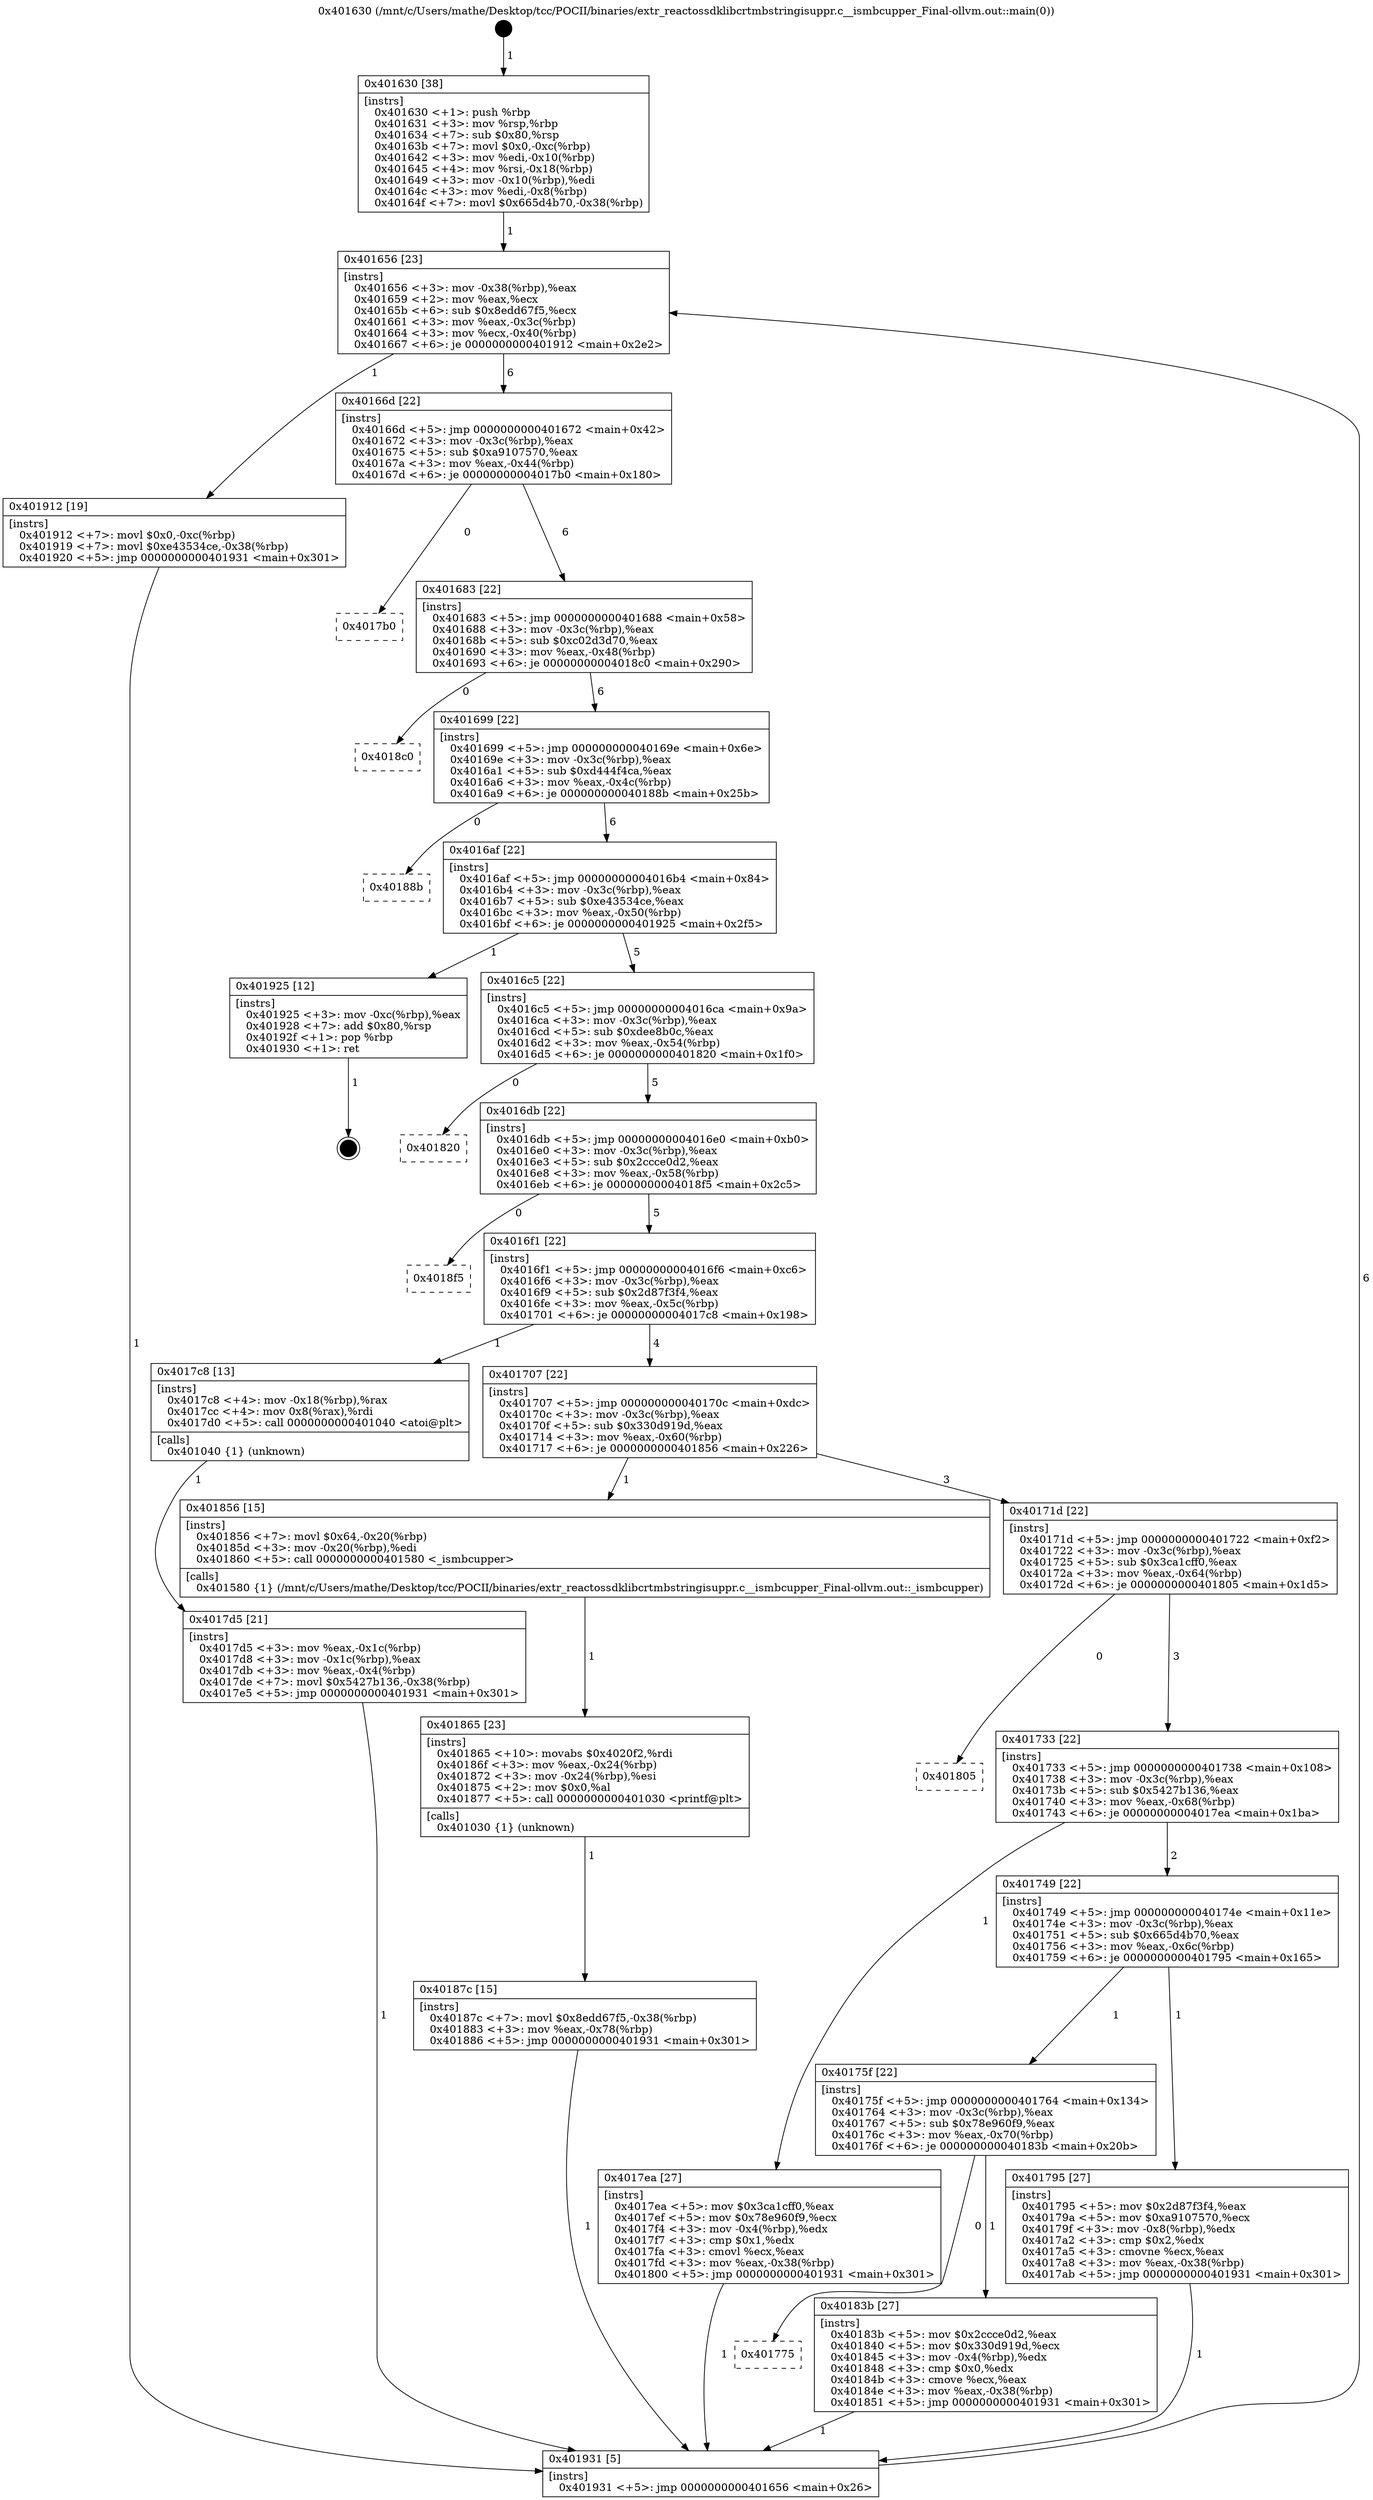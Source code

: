 digraph "0x401630" {
  label = "0x401630 (/mnt/c/Users/mathe/Desktop/tcc/POCII/binaries/extr_reactossdklibcrtmbstringisuppr.c__ismbcupper_Final-ollvm.out::main(0))"
  labelloc = "t"
  node[shape=record]

  Entry [label="",width=0.3,height=0.3,shape=circle,fillcolor=black,style=filled]
  "0x401656" [label="{
     0x401656 [23]\l
     | [instrs]\l
     &nbsp;&nbsp;0x401656 \<+3\>: mov -0x38(%rbp),%eax\l
     &nbsp;&nbsp;0x401659 \<+2\>: mov %eax,%ecx\l
     &nbsp;&nbsp;0x40165b \<+6\>: sub $0x8edd67f5,%ecx\l
     &nbsp;&nbsp;0x401661 \<+3\>: mov %eax,-0x3c(%rbp)\l
     &nbsp;&nbsp;0x401664 \<+3\>: mov %ecx,-0x40(%rbp)\l
     &nbsp;&nbsp;0x401667 \<+6\>: je 0000000000401912 \<main+0x2e2\>\l
  }"]
  "0x401912" [label="{
     0x401912 [19]\l
     | [instrs]\l
     &nbsp;&nbsp;0x401912 \<+7\>: movl $0x0,-0xc(%rbp)\l
     &nbsp;&nbsp;0x401919 \<+7\>: movl $0xe43534ce,-0x38(%rbp)\l
     &nbsp;&nbsp;0x401920 \<+5\>: jmp 0000000000401931 \<main+0x301\>\l
  }"]
  "0x40166d" [label="{
     0x40166d [22]\l
     | [instrs]\l
     &nbsp;&nbsp;0x40166d \<+5\>: jmp 0000000000401672 \<main+0x42\>\l
     &nbsp;&nbsp;0x401672 \<+3\>: mov -0x3c(%rbp),%eax\l
     &nbsp;&nbsp;0x401675 \<+5\>: sub $0xa9107570,%eax\l
     &nbsp;&nbsp;0x40167a \<+3\>: mov %eax,-0x44(%rbp)\l
     &nbsp;&nbsp;0x40167d \<+6\>: je 00000000004017b0 \<main+0x180\>\l
  }"]
  Exit [label="",width=0.3,height=0.3,shape=circle,fillcolor=black,style=filled,peripheries=2]
  "0x4017b0" [label="{
     0x4017b0\l
  }", style=dashed]
  "0x401683" [label="{
     0x401683 [22]\l
     | [instrs]\l
     &nbsp;&nbsp;0x401683 \<+5\>: jmp 0000000000401688 \<main+0x58\>\l
     &nbsp;&nbsp;0x401688 \<+3\>: mov -0x3c(%rbp),%eax\l
     &nbsp;&nbsp;0x40168b \<+5\>: sub $0xc02d3d70,%eax\l
     &nbsp;&nbsp;0x401690 \<+3\>: mov %eax,-0x48(%rbp)\l
     &nbsp;&nbsp;0x401693 \<+6\>: je 00000000004018c0 \<main+0x290\>\l
  }"]
  "0x40187c" [label="{
     0x40187c [15]\l
     | [instrs]\l
     &nbsp;&nbsp;0x40187c \<+7\>: movl $0x8edd67f5,-0x38(%rbp)\l
     &nbsp;&nbsp;0x401883 \<+3\>: mov %eax,-0x78(%rbp)\l
     &nbsp;&nbsp;0x401886 \<+5\>: jmp 0000000000401931 \<main+0x301\>\l
  }"]
  "0x4018c0" [label="{
     0x4018c0\l
  }", style=dashed]
  "0x401699" [label="{
     0x401699 [22]\l
     | [instrs]\l
     &nbsp;&nbsp;0x401699 \<+5\>: jmp 000000000040169e \<main+0x6e\>\l
     &nbsp;&nbsp;0x40169e \<+3\>: mov -0x3c(%rbp),%eax\l
     &nbsp;&nbsp;0x4016a1 \<+5\>: sub $0xd444f4ca,%eax\l
     &nbsp;&nbsp;0x4016a6 \<+3\>: mov %eax,-0x4c(%rbp)\l
     &nbsp;&nbsp;0x4016a9 \<+6\>: je 000000000040188b \<main+0x25b\>\l
  }"]
  "0x401865" [label="{
     0x401865 [23]\l
     | [instrs]\l
     &nbsp;&nbsp;0x401865 \<+10\>: movabs $0x4020f2,%rdi\l
     &nbsp;&nbsp;0x40186f \<+3\>: mov %eax,-0x24(%rbp)\l
     &nbsp;&nbsp;0x401872 \<+3\>: mov -0x24(%rbp),%esi\l
     &nbsp;&nbsp;0x401875 \<+2\>: mov $0x0,%al\l
     &nbsp;&nbsp;0x401877 \<+5\>: call 0000000000401030 \<printf@plt\>\l
     | [calls]\l
     &nbsp;&nbsp;0x401030 \{1\} (unknown)\l
  }"]
  "0x40188b" [label="{
     0x40188b\l
  }", style=dashed]
  "0x4016af" [label="{
     0x4016af [22]\l
     | [instrs]\l
     &nbsp;&nbsp;0x4016af \<+5\>: jmp 00000000004016b4 \<main+0x84\>\l
     &nbsp;&nbsp;0x4016b4 \<+3\>: mov -0x3c(%rbp),%eax\l
     &nbsp;&nbsp;0x4016b7 \<+5\>: sub $0xe43534ce,%eax\l
     &nbsp;&nbsp;0x4016bc \<+3\>: mov %eax,-0x50(%rbp)\l
     &nbsp;&nbsp;0x4016bf \<+6\>: je 0000000000401925 \<main+0x2f5\>\l
  }"]
  "0x401775" [label="{
     0x401775\l
  }", style=dashed]
  "0x401925" [label="{
     0x401925 [12]\l
     | [instrs]\l
     &nbsp;&nbsp;0x401925 \<+3\>: mov -0xc(%rbp),%eax\l
     &nbsp;&nbsp;0x401928 \<+7\>: add $0x80,%rsp\l
     &nbsp;&nbsp;0x40192f \<+1\>: pop %rbp\l
     &nbsp;&nbsp;0x401930 \<+1\>: ret\l
  }"]
  "0x4016c5" [label="{
     0x4016c5 [22]\l
     | [instrs]\l
     &nbsp;&nbsp;0x4016c5 \<+5\>: jmp 00000000004016ca \<main+0x9a\>\l
     &nbsp;&nbsp;0x4016ca \<+3\>: mov -0x3c(%rbp),%eax\l
     &nbsp;&nbsp;0x4016cd \<+5\>: sub $0xdee8b0c,%eax\l
     &nbsp;&nbsp;0x4016d2 \<+3\>: mov %eax,-0x54(%rbp)\l
     &nbsp;&nbsp;0x4016d5 \<+6\>: je 0000000000401820 \<main+0x1f0\>\l
  }"]
  "0x40183b" [label="{
     0x40183b [27]\l
     | [instrs]\l
     &nbsp;&nbsp;0x40183b \<+5\>: mov $0x2ccce0d2,%eax\l
     &nbsp;&nbsp;0x401840 \<+5\>: mov $0x330d919d,%ecx\l
     &nbsp;&nbsp;0x401845 \<+3\>: mov -0x4(%rbp),%edx\l
     &nbsp;&nbsp;0x401848 \<+3\>: cmp $0x0,%edx\l
     &nbsp;&nbsp;0x40184b \<+3\>: cmove %ecx,%eax\l
     &nbsp;&nbsp;0x40184e \<+3\>: mov %eax,-0x38(%rbp)\l
     &nbsp;&nbsp;0x401851 \<+5\>: jmp 0000000000401931 \<main+0x301\>\l
  }"]
  "0x401820" [label="{
     0x401820\l
  }", style=dashed]
  "0x4016db" [label="{
     0x4016db [22]\l
     | [instrs]\l
     &nbsp;&nbsp;0x4016db \<+5\>: jmp 00000000004016e0 \<main+0xb0\>\l
     &nbsp;&nbsp;0x4016e0 \<+3\>: mov -0x3c(%rbp),%eax\l
     &nbsp;&nbsp;0x4016e3 \<+5\>: sub $0x2ccce0d2,%eax\l
     &nbsp;&nbsp;0x4016e8 \<+3\>: mov %eax,-0x58(%rbp)\l
     &nbsp;&nbsp;0x4016eb \<+6\>: je 00000000004018f5 \<main+0x2c5\>\l
  }"]
  "0x4017d5" [label="{
     0x4017d5 [21]\l
     | [instrs]\l
     &nbsp;&nbsp;0x4017d5 \<+3\>: mov %eax,-0x1c(%rbp)\l
     &nbsp;&nbsp;0x4017d8 \<+3\>: mov -0x1c(%rbp),%eax\l
     &nbsp;&nbsp;0x4017db \<+3\>: mov %eax,-0x4(%rbp)\l
     &nbsp;&nbsp;0x4017de \<+7\>: movl $0x5427b136,-0x38(%rbp)\l
     &nbsp;&nbsp;0x4017e5 \<+5\>: jmp 0000000000401931 \<main+0x301\>\l
  }"]
  "0x4018f5" [label="{
     0x4018f5\l
  }", style=dashed]
  "0x4016f1" [label="{
     0x4016f1 [22]\l
     | [instrs]\l
     &nbsp;&nbsp;0x4016f1 \<+5\>: jmp 00000000004016f6 \<main+0xc6\>\l
     &nbsp;&nbsp;0x4016f6 \<+3\>: mov -0x3c(%rbp),%eax\l
     &nbsp;&nbsp;0x4016f9 \<+5\>: sub $0x2d87f3f4,%eax\l
     &nbsp;&nbsp;0x4016fe \<+3\>: mov %eax,-0x5c(%rbp)\l
     &nbsp;&nbsp;0x401701 \<+6\>: je 00000000004017c8 \<main+0x198\>\l
  }"]
  "0x401630" [label="{
     0x401630 [38]\l
     | [instrs]\l
     &nbsp;&nbsp;0x401630 \<+1\>: push %rbp\l
     &nbsp;&nbsp;0x401631 \<+3\>: mov %rsp,%rbp\l
     &nbsp;&nbsp;0x401634 \<+7\>: sub $0x80,%rsp\l
     &nbsp;&nbsp;0x40163b \<+7\>: movl $0x0,-0xc(%rbp)\l
     &nbsp;&nbsp;0x401642 \<+3\>: mov %edi,-0x10(%rbp)\l
     &nbsp;&nbsp;0x401645 \<+4\>: mov %rsi,-0x18(%rbp)\l
     &nbsp;&nbsp;0x401649 \<+3\>: mov -0x10(%rbp),%edi\l
     &nbsp;&nbsp;0x40164c \<+3\>: mov %edi,-0x8(%rbp)\l
     &nbsp;&nbsp;0x40164f \<+7\>: movl $0x665d4b70,-0x38(%rbp)\l
  }"]
  "0x4017c8" [label="{
     0x4017c8 [13]\l
     | [instrs]\l
     &nbsp;&nbsp;0x4017c8 \<+4\>: mov -0x18(%rbp),%rax\l
     &nbsp;&nbsp;0x4017cc \<+4\>: mov 0x8(%rax),%rdi\l
     &nbsp;&nbsp;0x4017d0 \<+5\>: call 0000000000401040 \<atoi@plt\>\l
     | [calls]\l
     &nbsp;&nbsp;0x401040 \{1\} (unknown)\l
  }"]
  "0x401707" [label="{
     0x401707 [22]\l
     | [instrs]\l
     &nbsp;&nbsp;0x401707 \<+5\>: jmp 000000000040170c \<main+0xdc\>\l
     &nbsp;&nbsp;0x40170c \<+3\>: mov -0x3c(%rbp),%eax\l
     &nbsp;&nbsp;0x40170f \<+5\>: sub $0x330d919d,%eax\l
     &nbsp;&nbsp;0x401714 \<+3\>: mov %eax,-0x60(%rbp)\l
     &nbsp;&nbsp;0x401717 \<+6\>: je 0000000000401856 \<main+0x226\>\l
  }"]
  "0x401931" [label="{
     0x401931 [5]\l
     | [instrs]\l
     &nbsp;&nbsp;0x401931 \<+5\>: jmp 0000000000401656 \<main+0x26\>\l
  }"]
  "0x401856" [label="{
     0x401856 [15]\l
     | [instrs]\l
     &nbsp;&nbsp;0x401856 \<+7\>: movl $0x64,-0x20(%rbp)\l
     &nbsp;&nbsp;0x40185d \<+3\>: mov -0x20(%rbp),%edi\l
     &nbsp;&nbsp;0x401860 \<+5\>: call 0000000000401580 \<_ismbcupper\>\l
     | [calls]\l
     &nbsp;&nbsp;0x401580 \{1\} (/mnt/c/Users/mathe/Desktop/tcc/POCII/binaries/extr_reactossdklibcrtmbstringisuppr.c__ismbcupper_Final-ollvm.out::_ismbcupper)\l
  }"]
  "0x40171d" [label="{
     0x40171d [22]\l
     | [instrs]\l
     &nbsp;&nbsp;0x40171d \<+5\>: jmp 0000000000401722 \<main+0xf2\>\l
     &nbsp;&nbsp;0x401722 \<+3\>: mov -0x3c(%rbp),%eax\l
     &nbsp;&nbsp;0x401725 \<+5\>: sub $0x3ca1cff0,%eax\l
     &nbsp;&nbsp;0x40172a \<+3\>: mov %eax,-0x64(%rbp)\l
     &nbsp;&nbsp;0x40172d \<+6\>: je 0000000000401805 \<main+0x1d5\>\l
  }"]
  "0x40175f" [label="{
     0x40175f [22]\l
     | [instrs]\l
     &nbsp;&nbsp;0x40175f \<+5\>: jmp 0000000000401764 \<main+0x134\>\l
     &nbsp;&nbsp;0x401764 \<+3\>: mov -0x3c(%rbp),%eax\l
     &nbsp;&nbsp;0x401767 \<+5\>: sub $0x78e960f9,%eax\l
     &nbsp;&nbsp;0x40176c \<+3\>: mov %eax,-0x70(%rbp)\l
     &nbsp;&nbsp;0x40176f \<+6\>: je 000000000040183b \<main+0x20b\>\l
  }"]
  "0x401805" [label="{
     0x401805\l
  }", style=dashed]
  "0x401733" [label="{
     0x401733 [22]\l
     | [instrs]\l
     &nbsp;&nbsp;0x401733 \<+5\>: jmp 0000000000401738 \<main+0x108\>\l
     &nbsp;&nbsp;0x401738 \<+3\>: mov -0x3c(%rbp),%eax\l
     &nbsp;&nbsp;0x40173b \<+5\>: sub $0x5427b136,%eax\l
     &nbsp;&nbsp;0x401740 \<+3\>: mov %eax,-0x68(%rbp)\l
     &nbsp;&nbsp;0x401743 \<+6\>: je 00000000004017ea \<main+0x1ba\>\l
  }"]
  "0x401795" [label="{
     0x401795 [27]\l
     | [instrs]\l
     &nbsp;&nbsp;0x401795 \<+5\>: mov $0x2d87f3f4,%eax\l
     &nbsp;&nbsp;0x40179a \<+5\>: mov $0xa9107570,%ecx\l
     &nbsp;&nbsp;0x40179f \<+3\>: mov -0x8(%rbp),%edx\l
     &nbsp;&nbsp;0x4017a2 \<+3\>: cmp $0x2,%edx\l
     &nbsp;&nbsp;0x4017a5 \<+3\>: cmovne %ecx,%eax\l
     &nbsp;&nbsp;0x4017a8 \<+3\>: mov %eax,-0x38(%rbp)\l
     &nbsp;&nbsp;0x4017ab \<+5\>: jmp 0000000000401931 \<main+0x301\>\l
  }"]
  "0x4017ea" [label="{
     0x4017ea [27]\l
     | [instrs]\l
     &nbsp;&nbsp;0x4017ea \<+5\>: mov $0x3ca1cff0,%eax\l
     &nbsp;&nbsp;0x4017ef \<+5\>: mov $0x78e960f9,%ecx\l
     &nbsp;&nbsp;0x4017f4 \<+3\>: mov -0x4(%rbp),%edx\l
     &nbsp;&nbsp;0x4017f7 \<+3\>: cmp $0x1,%edx\l
     &nbsp;&nbsp;0x4017fa \<+3\>: cmovl %ecx,%eax\l
     &nbsp;&nbsp;0x4017fd \<+3\>: mov %eax,-0x38(%rbp)\l
     &nbsp;&nbsp;0x401800 \<+5\>: jmp 0000000000401931 \<main+0x301\>\l
  }"]
  "0x401749" [label="{
     0x401749 [22]\l
     | [instrs]\l
     &nbsp;&nbsp;0x401749 \<+5\>: jmp 000000000040174e \<main+0x11e\>\l
     &nbsp;&nbsp;0x40174e \<+3\>: mov -0x3c(%rbp),%eax\l
     &nbsp;&nbsp;0x401751 \<+5\>: sub $0x665d4b70,%eax\l
     &nbsp;&nbsp;0x401756 \<+3\>: mov %eax,-0x6c(%rbp)\l
     &nbsp;&nbsp;0x401759 \<+6\>: je 0000000000401795 \<main+0x165\>\l
  }"]
  Entry -> "0x401630" [label=" 1"]
  "0x401656" -> "0x401912" [label=" 1"]
  "0x401656" -> "0x40166d" [label=" 6"]
  "0x401925" -> Exit [label=" 1"]
  "0x40166d" -> "0x4017b0" [label=" 0"]
  "0x40166d" -> "0x401683" [label=" 6"]
  "0x401912" -> "0x401931" [label=" 1"]
  "0x401683" -> "0x4018c0" [label=" 0"]
  "0x401683" -> "0x401699" [label=" 6"]
  "0x40187c" -> "0x401931" [label=" 1"]
  "0x401699" -> "0x40188b" [label=" 0"]
  "0x401699" -> "0x4016af" [label=" 6"]
  "0x401865" -> "0x40187c" [label=" 1"]
  "0x4016af" -> "0x401925" [label=" 1"]
  "0x4016af" -> "0x4016c5" [label=" 5"]
  "0x401856" -> "0x401865" [label=" 1"]
  "0x4016c5" -> "0x401820" [label=" 0"]
  "0x4016c5" -> "0x4016db" [label=" 5"]
  "0x40183b" -> "0x401931" [label=" 1"]
  "0x4016db" -> "0x4018f5" [label=" 0"]
  "0x4016db" -> "0x4016f1" [label=" 5"]
  "0x40175f" -> "0x40183b" [label=" 1"]
  "0x4016f1" -> "0x4017c8" [label=" 1"]
  "0x4016f1" -> "0x401707" [label=" 4"]
  "0x40175f" -> "0x401775" [label=" 0"]
  "0x401707" -> "0x401856" [label=" 1"]
  "0x401707" -> "0x40171d" [label=" 3"]
  "0x4017ea" -> "0x401931" [label=" 1"]
  "0x40171d" -> "0x401805" [label=" 0"]
  "0x40171d" -> "0x401733" [label=" 3"]
  "0x4017d5" -> "0x401931" [label=" 1"]
  "0x401733" -> "0x4017ea" [label=" 1"]
  "0x401733" -> "0x401749" [label=" 2"]
  "0x4017c8" -> "0x4017d5" [label=" 1"]
  "0x401749" -> "0x401795" [label=" 1"]
  "0x401749" -> "0x40175f" [label=" 1"]
  "0x401795" -> "0x401931" [label=" 1"]
  "0x401630" -> "0x401656" [label=" 1"]
  "0x401931" -> "0x401656" [label=" 6"]
}
